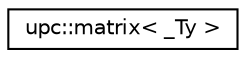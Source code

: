 digraph "Graphical Class Hierarchy"
{
  edge [fontname="Helvetica",fontsize="10",labelfontname="Helvetica",labelfontsize="10"];
  node [fontname="Helvetica",fontsize="10",shape=record];
  rankdir="LR";
  Node0 [label="upc::matrix\< _Ty \>",height=0.2,width=0.4,color="black", fillcolor="white", style="filled",URL="$classupc_1_1matrix.html"];
}
